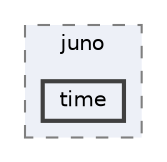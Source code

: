 digraph "/home/runner/work/libjuno/libjuno/include/juno/time"
{
 // LATEX_PDF_SIZE
  bgcolor="transparent";
  edge [fontname=Helvetica,fontsize=10,labelfontname=Helvetica,labelfontsize=10];
  node [fontname=Helvetica,fontsize=10,shape=box,height=0.2,width=0.4];
  compound=true
  subgraph clusterdir_366da5caa8e7ec3e54d94764b6f022bc {
    graph [ bgcolor="#edf0f7", pencolor="grey50", label="juno", fontname=Helvetica,fontsize=10 style="filled,dashed", URL="dir_366da5caa8e7ec3e54d94764b6f022bc.html",tooltip=""]
  dir_f7826cb483c41652a57f47c29e86de5a [label="time", fillcolor="#edf0f7", color="grey25", style="filled,bold", URL="dir_f7826cb483c41652a57f47c29e86de5a.html",tooltip=""];
  }
}
